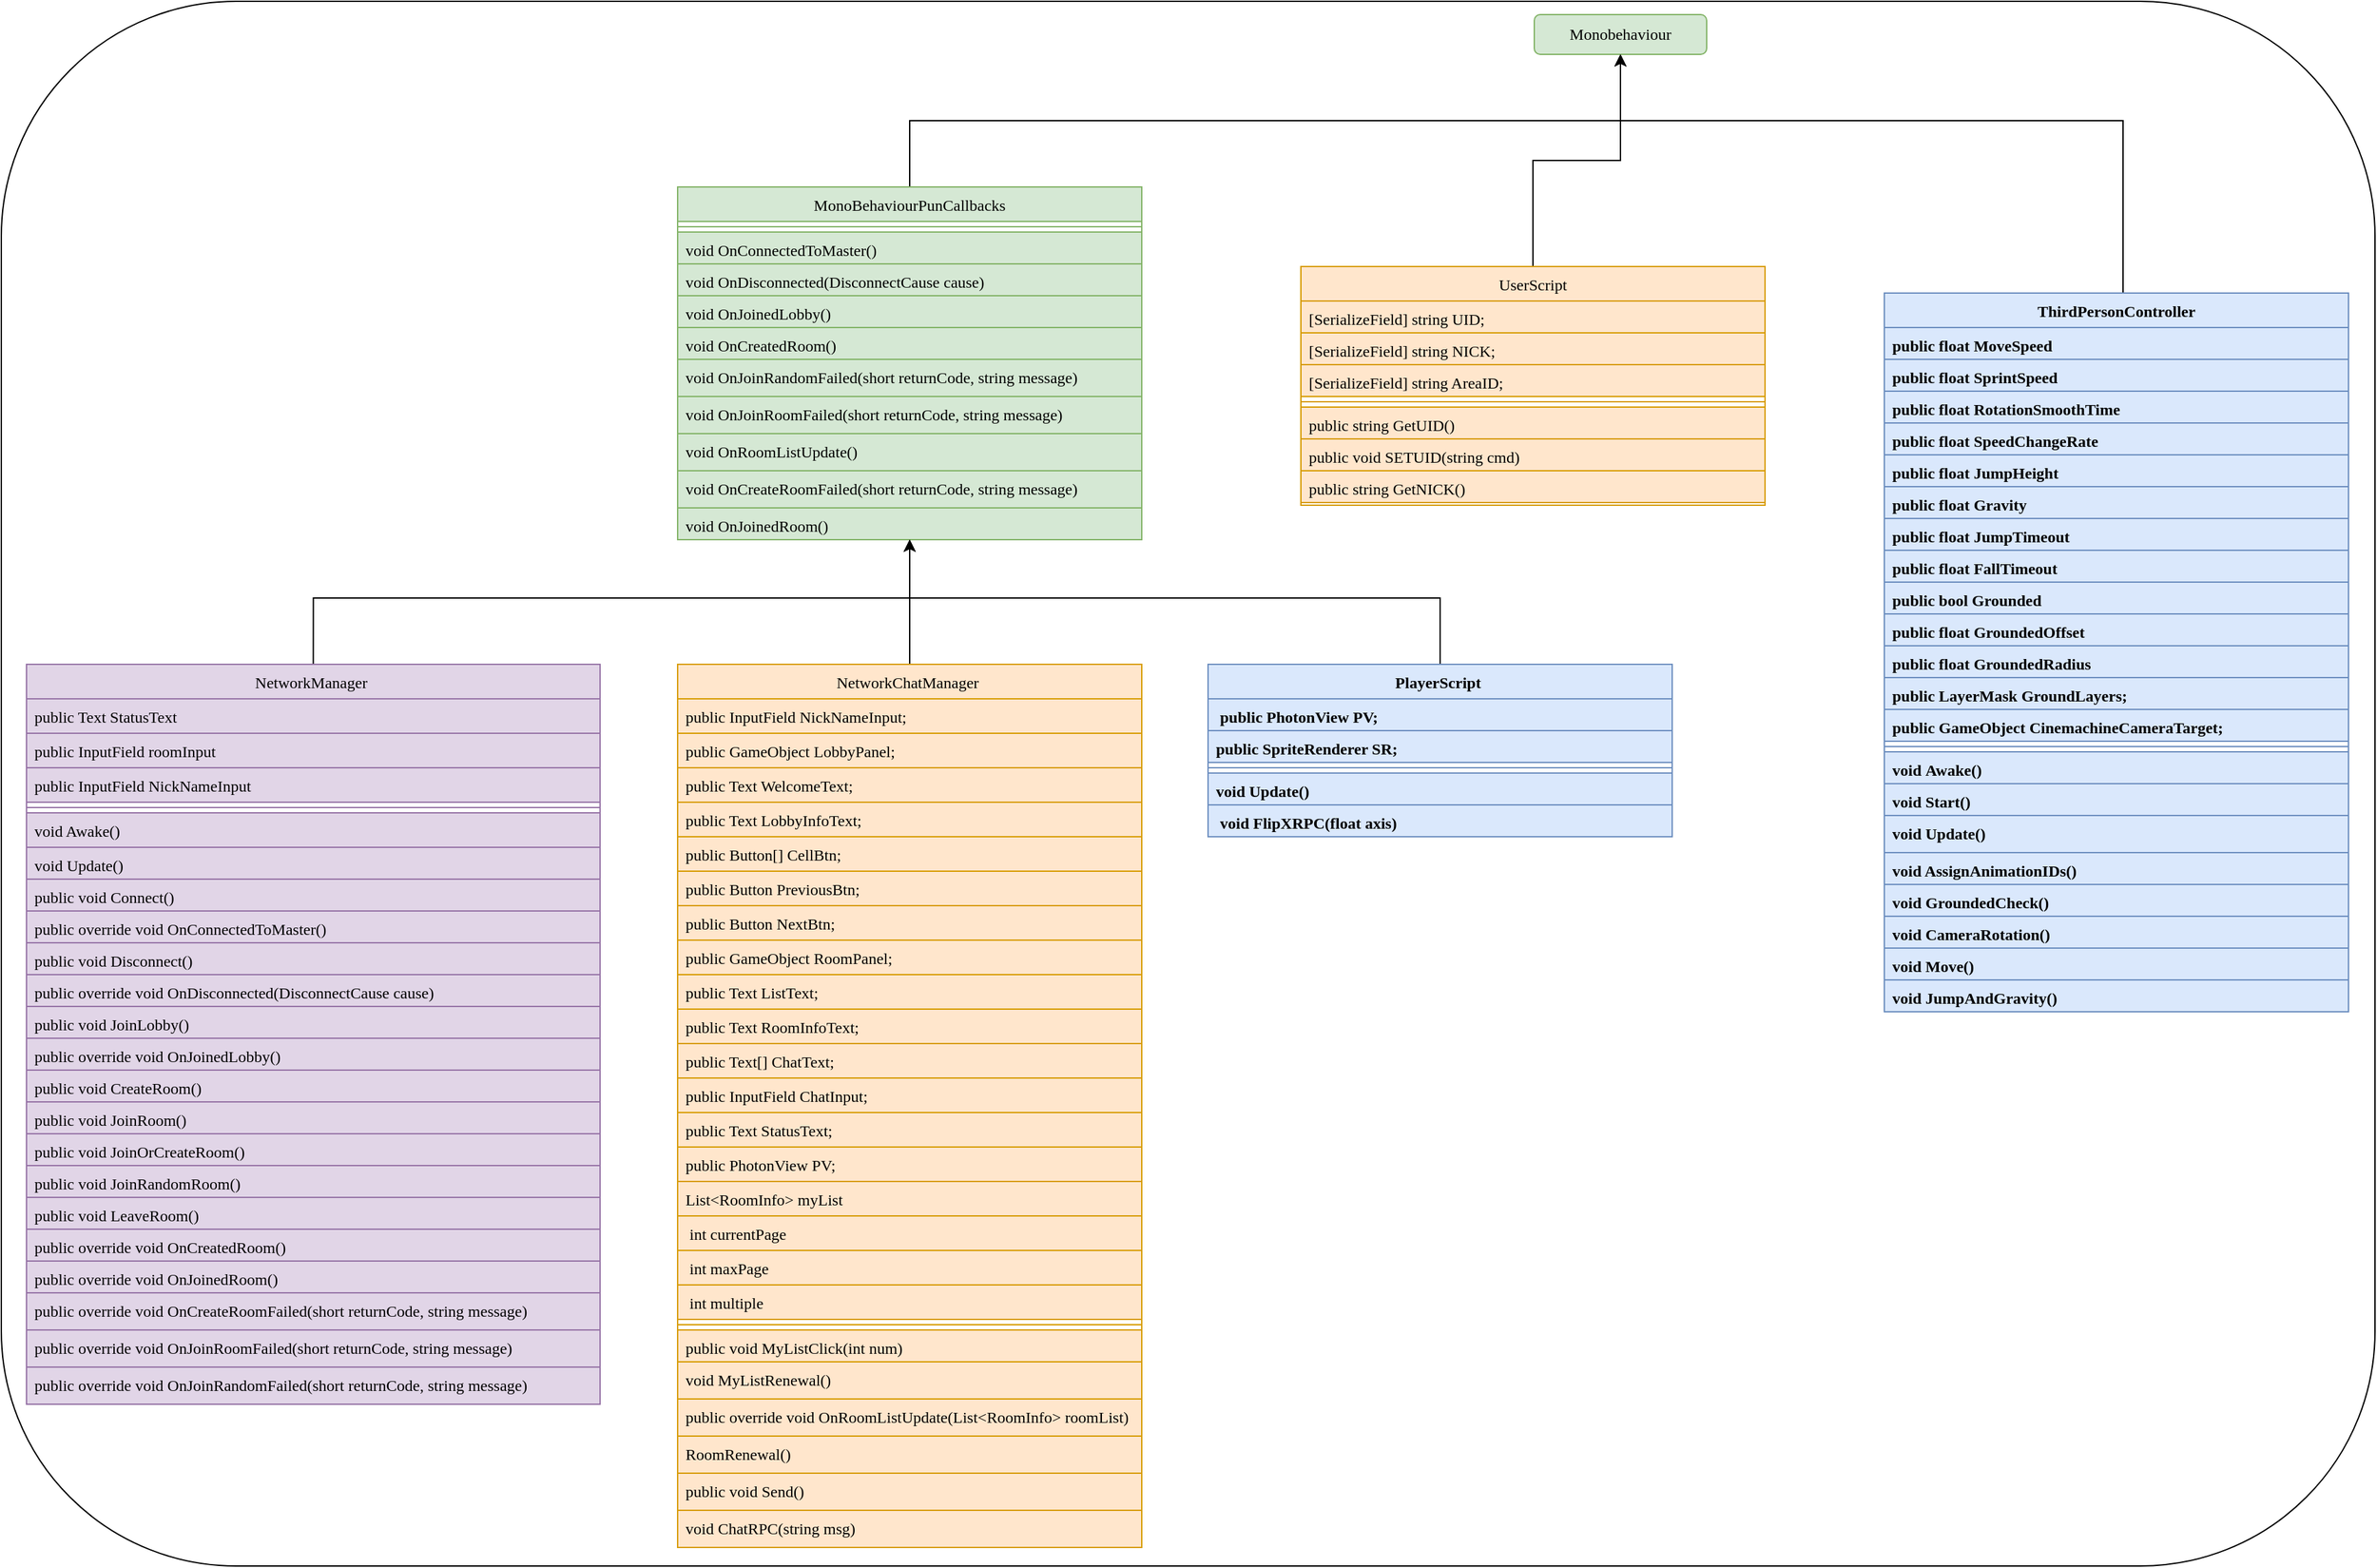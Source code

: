 <mxfile version="17.4.0" type="device"><diagram id="C5RBs43oDa-KdzZeNtuy" name="Page-1"><mxGraphModel dx="2374" dy="2352" grid="1" gridSize="10" guides="1" tooltips="1" connect="1" arrows="1" fold="1" page="1" pageScale="1" pageWidth="827" pageHeight="1169" math="0" shadow="0"><root><mxCell id="WIyWlLk6GJQsqaUBKTNV-0"/><mxCell id="WIyWlLk6GJQsqaUBKTNV-1" parent="WIyWlLk6GJQsqaUBKTNV-0"/><mxCell id="qPVy3XxqjGNQm_ohajS7-3" value="" style="rounded=1;whiteSpace=wrap;html=1;" vertex="1" parent="WIyWlLk6GJQsqaUBKTNV-1"><mxGeometry x="20" y="-90" width="1790" height="1180" as="geometry"/></mxCell><mxCell id="qPVy3XxqjGNQm_ohajS7-0" style="edgeStyle=orthogonalEdgeStyle;rounded=0;orthogonalLoop=1;jettySize=auto;html=1;exitX=0.5;exitY=0;exitDx=0;exitDy=0;entryX=0.5;entryY=1;entryDx=0;entryDy=0;" edge="1" parent="WIyWlLk6GJQsqaUBKTNV-1" source="zkfFHV4jXpPFQw0GAbJ--13" target="Mqewn5kipQ3xcC0oWdRV-38"><mxGeometry relative="1" as="geometry"/></mxCell><mxCell id="zkfFHV4jXpPFQw0GAbJ--13" value="MonoBehaviourPunCallbacks" style="swimlane;fontStyle=0;align=center;verticalAlign=top;childLayout=stackLayout;horizontal=1;startSize=26;horizontalStack=0;resizeParent=1;resizeLast=0;collapsible=1;marginBottom=0;rounded=0;shadow=0;strokeWidth=1;fontFamily=Jua;fontSource=https%3A%2F%2Ffonts.googleapis.com%2Fcss%3Ffamily%3DJua;fillColor=#d5e8d4;strokeColor=#82b366;" parent="WIyWlLk6GJQsqaUBKTNV-1" vertex="1"><mxGeometry x="530" y="50" width="350" height="266" as="geometry"><mxRectangle x="340" y="380" width="170" height="26" as="alternateBounds"/></mxGeometry></mxCell><mxCell id="zkfFHV4jXpPFQw0GAbJ--15" value="" style="line;html=1;strokeWidth=1;align=left;verticalAlign=middle;spacingTop=-1;spacingLeft=3;spacingRight=3;rotatable=0;labelPosition=right;points=[];portConstraint=eastwest;fontFamily=Jua;fontSource=https%3A%2F%2Ffonts.googleapis.com%2Fcss%3Ffamily%3DJua;fillColor=#d5e8d4;strokeColor=#82b366;" parent="zkfFHV4jXpPFQw0GAbJ--13" vertex="1"><mxGeometry y="26" width="350" height="8" as="geometry"/></mxCell><mxCell id="Mqewn5kipQ3xcC0oWdRV-13" value="void OnConnectedToMaster()" style="text;align=left;verticalAlign=top;spacingLeft=4;spacingRight=4;overflow=hidden;rotatable=0;points=[[0,0.5],[1,0.5]];portConstraint=eastwest;fontFamily=Jua;fontSource=https%3A%2F%2Ffonts.googleapis.com%2Fcss%3Ffamily%3DJua;fillColor=#d5e8d4;strokeColor=#82b366;" parent="zkfFHV4jXpPFQw0GAbJ--13" vertex="1"><mxGeometry y="34" width="350" height="24" as="geometry"/></mxCell><mxCell id="Mqewn5kipQ3xcC0oWdRV-15" value="void OnDisconnected(DisconnectCause cause)&#10;" style="text;align=left;verticalAlign=top;spacingLeft=4;spacingRight=4;overflow=hidden;rotatable=0;points=[[0,0.5],[1,0.5]];portConstraint=eastwest;fontFamily=Jua;fontSource=https%3A%2F%2Ffonts.googleapis.com%2Fcss%3Ffamily%3DJua;fillColor=#d5e8d4;strokeColor=#82b366;" parent="zkfFHV4jXpPFQw0GAbJ--13" vertex="1"><mxGeometry y="58" width="350" height="24" as="geometry"/></mxCell><mxCell id="Mqewn5kipQ3xcC0oWdRV-30" value="void OnJoinedLobby() " style="text;align=left;verticalAlign=top;spacingLeft=4;spacingRight=4;overflow=hidden;rotatable=0;points=[[0,0.5],[1,0.5]];portConstraint=eastwest;fontFamily=Jua;fontSource=https%3A%2F%2Ffonts.googleapis.com%2Fcss%3Ffamily%3DJua;fillColor=#d5e8d4;strokeColor=#82b366;" parent="zkfFHV4jXpPFQw0GAbJ--13" vertex="1"><mxGeometry y="82" width="350" height="24" as="geometry"/></mxCell><mxCell id="Mqewn5kipQ3xcC0oWdRV-33" value="void OnCreatedRoom()" style="text;align=left;verticalAlign=top;spacingLeft=4;spacingRight=4;overflow=hidden;rotatable=0;points=[[0,0.5],[1,0.5]];portConstraint=eastwest;fontFamily=Jua;fontSource=https%3A%2F%2Ffonts.googleapis.com%2Fcss%3Ffamily%3DJua;fillColor=#d5e8d4;strokeColor=#82b366;" parent="zkfFHV4jXpPFQw0GAbJ--13" vertex="1"><mxGeometry y="106" width="350" height="24" as="geometry"/></mxCell><mxCell id="Mqewn5kipQ3xcC0oWdRV-37" value="void OnJoinRandomFailed(short returnCode, string message)" style="text;align=left;verticalAlign=top;spacingLeft=4;spacingRight=4;overflow=hidden;rotatable=0;points=[[0,0.5],[1,0.5]];portConstraint=eastwest;fontFamily=Jua;fontSource=https%3A%2F%2Ffonts.googleapis.com%2Fcss%3Ffamily%3DJua;fillColor=#d5e8d4;strokeColor=#82b366;" parent="zkfFHV4jXpPFQw0GAbJ--13" vertex="1"><mxGeometry y="130" width="350" height="28" as="geometry"/></mxCell><mxCell id="Mqewn5kipQ3xcC0oWdRV-36" value="void OnJoinRoomFailed(short returnCode, string message)" style="text;align=left;verticalAlign=top;spacingLeft=4;spacingRight=4;overflow=hidden;rotatable=0;points=[[0,0.5],[1,0.5]];portConstraint=eastwest;fontFamily=Jua;fontSource=https%3A%2F%2Ffonts.googleapis.com%2Fcss%3Ffamily%3DJua;fillColor=#d5e8d4;strokeColor=#82b366;" parent="zkfFHV4jXpPFQw0GAbJ--13" vertex="1"><mxGeometry y="158" width="350" height="28" as="geometry"/></mxCell><mxCell id="1AGx0SfE0cchmJ44cb0Z-66" value="void OnRoomListUpdate()" style="text;align=left;verticalAlign=top;spacingLeft=4;spacingRight=4;overflow=hidden;rotatable=0;points=[[0,0.5],[1,0.5]];portConstraint=eastwest;fontFamily=Jua;fontSource=https%3A%2F%2Ffonts.googleapis.com%2Fcss%3Ffamily%3DJua;fillColor=#d5e8d4;strokeColor=#82b366;" parent="zkfFHV4jXpPFQw0GAbJ--13" vertex="1"><mxGeometry y="186" width="350" height="28" as="geometry"/></mxCell><mxCell id="Mqewn5kipQ3xcC0oWdRV-35" value="void OnCreateRoomFailed(short returnCode, string message)" style="text;align=left;verticalAlign=top;spacingLeft=4;spacingRight=4;overflow=hidden;rotatable=0;points=[[0,0.5],[1,0.5]];portConstraint=eastwest;fontFamily=Jua;fontSource=https%3A%2F%2Ffonts.googleapis.com%2Fcss%3Ffamily%3DJua;fillColor=#d5e8d4;strokeColor=#82b366;" parent="zkfFHV4jXpPFQw0GAbJ--13" vertex="1"><mxGeometry y="214" width="350" height="28" as="geometry"/></mxCell><mxCell id="Mqewn5kipQ3xcC0oWdRV-34" value="void OnJoinedRoom() " style="text;align=left;verticalAlign=top;spacingLeft=4;spacingRight=4;overflow=hidden;rotatable=0;points=[[0,0.5],[1,0.5]];portConstraint=eastwest;fontFamily=Jua;fontSource=https%3A%2F%2Ffonts.googleapis.com%2Fcss%3Ffamily%3DJua;fillColor=#d5e8d4;strokeColor=#82b366;" parent="zkfFHV4jXpPFQw0GAbJ--13" vertex="1"><mxGeometry y="242" width="350" height="24" as="geometry"/></mxCell><mxCell id="Mqewn5kipQ3xcC0oWdRV-14" style="edgeStyle=orthogonalEdgeStyle;rounded=0;orthogonalLoop=1;jettySize=auto;html=1;exitX=0.5;exitY=0;exitDx=0;exitDy=0;entryX=0.5;entryY=1;entryDx=0;entryDy=0;fontFamily=Jua;fontSource=https%3A%2F%2Ffonts.googleapis.com%2Fcss%3Ffamily%3DJua;" parent="WIyWlLk6GJQsqaUBKTNV-1" source="Mqewn5kipQ3xcC0oWdRV-0" target="zkfFHV4jXpPFQw0GAbJ--13" edge="1"><mxGeometry relative="1" as="geometry"><Array as="points"><mxPoint x="255" y="360"/><mxPoint x="705" y="360"/></Array></mxGeometry></mxCell><mxCell id="Mqewn5kipQ3xcC0oWdRV-0" value="NetworkManager " style="swimlane;fontStyle=0;align=center;verticalAlign=top;childLayout=stackLayout;horizontal=1;startSize=26;horizontalStack=0;resizeParent=1;resizeLast=0;collapsible=1;marginBottom=0;rounded=0;shadow=0;strokeWidth=1;fontFamily=Jua;fontSource=https%3A%2F%2Ffonts.googleapis.com%2Fcss%3Ffamily%3DJua;fillColor=#e1d5e7;strokeColor=#9673a6;" parent="WIyWlLk6GJQsqaUBKTNV-1" vertex="1"><mxGeometry x="39" y="410" width="432.5" height="558" as="geometry"><mxRectangle x="550" y="140" width="160" height="26" as="alternateBounds"/></mxGeometry></mxCell><mxCell id="Mqewn5kipQ3xcC0oWdRV-3" value="public Text StatusText" style="text;align=left;verticalAlign=top;spacingLeft=4;spacingRight=4;overflow=hidden;rotatable=0;points=[[0,0.5],[1,0.5]];portConstraint=eastwest;fontFamily=Jua;fontSource=https%3A%2F%2Ffonts.googleapis.com%2Fcss%3Ffamily%3DJua;fillColor=#e1d5e7;strokeColor=#9673a6;" parent="Mqewn5kipQ3xcC0oWdRV-0" vertex="1"><mxGeometry y="26" width="432.5" height="26" as="geometry"/></mxCell><mxCell id="Mqewn5kipQ3xcC0oWdRV-4" value="public InputField roomInput" style="text;align=left;verticalAlign=top;spacingLeft=4;spacingRight=4;overflow=hidden;rotatable=0;points=[[0,0.5],[1,0.5]];portConstraint=eastwest;fontFamily=Jua;fontSource=https%3A%2F%2Ffonts.googleapis.com%2Fcss%3Ffamily%3DJua;fillColor=#e1d5e7;strokeColor=#9673a6;" parent="Mqewn5kipQ3xcC0oWdRV-0" vertex="1"><mxGeometry y="52" width="432.5" height="26" as="geometry"/></mxCell><mxCell id="Mqewn5kipQ3xcC0oWdRV-5" value="public InputField NickNameInput" style="text;align=left;verticalAlign=top;spacingLeft=4;spacingRight=4;overflow=hidden;rotatable=0;points=[[0,0.5],[1,0.5]];portConstraint=eastwest;fontFamily=Jua;fontSource=https%3A%2F%2Ffonts.googleapis.com%2Fcss%3Ffamily%3DJua;fillColor=#e1d5e7;strokeColor=#9673a6;" parent="Mqewn5kipQ3xcC0oWdRV-0" vertex="1"><mxGeometry y="78" width="432.5" height="26" as="geometry"/></mxCell><mxCell id="Mqewn5kipQ3xcC0oWdRV-6" value="" style="line;html=1;strokeWidth=1;align=left;verticalAlign=middle;spacingTop=-1;spacingLeft=3;spacingRight=3;rotatable=0;labelPosition=right;points=[];portConstraint=eastwest;fontFamily=Jua;fontSource=https%3A%2F%2Ffonts.googleapis.com%2Fcss%3Ffamily%3DJua;fillColor=#e1d5e7;strokeColor=#9673a6;" parent="Mqewn5kipQ3xcC0oWdRV-0" vertex="1"><mxGeometry y="104" width="432.5" height="8" as="geometry"/></mxCell><mxCell id="Mqewn5kipQ3xcC0oWdRV-7" value="void Awake() " style="text;align=left;verticalAlign=top;spacingLeft=4;spacingRight=4;overflow=hidden;rotatable=0;points=[[0,0.5],[1,0.5]];portConstraint=eastwest;fontFamily=Jua;fontSource=https%3A%2F%2Ffonts.googleapis.com%2Fcss%3Ffamily%3DJua;fillColor=#e1d5e7;strokeColor=#9673a6;" parent="Mqewn5kipQ3xcC0oWdRV-0" vertex="1"><mxGeometry y="112" width="432.5" height="26" as="geometry"/></mxCell><mxCell id="Mqewn5kipQ3xcC0oWdRV-8" value="void Update()" style="text;align=left;verticalAlign=top;spacingLeft=4;spacingRight=4;overflow=hidden;rotatable=0;points=[[0,0.5],[1,0.5]];portConstraint=eastwest;fontFamily=Jua;fontSource=https%3A%2F%2Ffonts.googleapis.com%2Fcss%3Ffamily%3DJua;fillColor=#e1d5e7;strokeColor=#9673a6;" parent="Mqewn5kipQ3xcC0oWdRV-0" vertex="1"><mxGeometry y="138" width="432.5" height="24" as="geometry"/></mxCell><mxCell id="Mqewn5kipQ3xcC0oWdRV-9" value="public void Connect()" style="text;align=left;verticalAlign=top;spacingLeft=4;spacingRight=4;overflow=hidden;rotatable=0;points=[[0,0.5],[1,0.5]];portConstraint=eastwest;fontFamily=Jua;fontSource=https%3A%2F%2Ffonts.googleapis.com%2Fcss%3Ffamily%3DJua;fillColor=#e1d5e7;strokeColor=#9673a6;" parent="Mqewn5kipQ3xcC0oWdRV-0" vertex="1"><mxGeometry y="162" width="432.5" height="24" as="geometry"/></mxCell><mxCell id="Mqewn5kipQ3xcC0oWdRV-12" value="public override void OnConnectedToMaster()" style="text;align=left;verticalAlign=top;spacingLeft=4;spacingRight=4;overflow=hidden;rotatable=0;points=[[0,0.5],[1,0.5]];portConstraint=eastwest;fontFamily=Jua;fontSource=https%3A%2F%2Ffonts.googleapis.com%2Fcss%3Ffamily%3DJua;fillColor=#e1d5e7;strokeColor=#9673a6;" parent="Mqewn5kipQ3xcC0oWdRV-0" vertex="1"><mxGeometry y="186" width="432.5" height="24" as="geometry"/></mxCell><mxCell id="Mqewn5kipQ3xcC0oWdRV-11" value="public void Disconnect() " style="text;align=left;verticalAlign=top;spacingLeft=4;spacingRight=4;overflow=hidden;rotatable=0;points=[[0,0.5],[1,0.5]];portConstraint=eastwest;fontFamily=Jua;fontSource=https%3A%2F%2Ffonts.googleapis.com%2Fcss%3Ffamily%3DJua;fillColor=#e1d5e7;strokeColor=#9673a6;" parent="Mqewn5kipQ3xcC0oWdRV-0" vertex="1"><mxGeometry y="210" width="432.5" height="24" as="geometry"/></mxCell><mxCell id="Mqewn5kipQ3xcC0oWdRV-10" value="public override void OnDisconnected(DisconnectCause cause)" style="text;align=left;verticalAlign=top;spacingLeft=4;spacingRight=4;overflow=hidden;rotatable=0;points=[[0,0.5],[1,0.5]];portConstraint=eastwest;fontFamily=Jua;fontSource=https%3A%2F%2Ffonts.googleapis.com%2Fcss%3Ffamily%3DJua;fillColor=#e1d5e7;strokeColor=#9673a6;" parent="Mqewn5kipQ3xcC0oWdRV-0" vertex="1"><mxGeometry y="234" width="432.5" height="24" as="geometry"/></mxCell><mxCell id="Mqewn5kipQ3xcC0oWdRV-16" value="public void JoinLobby()" style="text;align=left;verticalAlign=top;spacingLeft=4;spacingRight=4;overflow=hidden;rotatable=0;points=[[0,0.5],[1,0.5]];portConstraint=eastwest;fontFamily=Jua;fontSource=https%3A%2F%2Ffonts.googleapis.com%2Fcss%3Ffamily%3DJua;fillColor=#e1d5e7;strokeColor=#9673a6;" parent="Mqewn5kipQ3xcC0oWdRV-0" vertex="1"><mxGeometry y="258" width="432.5" height="24" as="geometry"/></mxCell><mxCell id="Mqewn5kipQ3xcC0oWdRV-18" value="public override void OnJoinedLobby() " style="text;align=left;verticalAlign=top;spacingLeft=4;spacingRight=4;overflow=hidden;rotatable=0;points=[[0,0.5],[1,0.5]];portConstraint=eastwest;fontFamily=Jua;fontSource=https%3A%2F%2Ffonts.googleapis.com%2Fcss%3Ffamily%3DJua;fillColor=#e1d5e7;strokeColor=#9673a6;" parent="Mqewn5kipQ3xcC0oWdRV-0" vertex="1"><mxGeometry y="282" width="432.5" height="24" as="geometry"/></mxCell><mxCell id="Mqewn5kipQ3xcC0oWdRV-20" value="public void CreateRoom()" style="text;align=left;verticalAlign=top;spacingLeft=4;spacingRight=4;overflow=hidden;rotatable=0;points=[[0,0.5],[1,0.5]];portConstraint=eastwest;fontFamily=Jua;fontSource=https%3A%2F%2Ffonts.googleapis.com%2Fcss%3Ffamily%3DJua;fillColor=#e1d5e7;strokeColor=#9673a6;" parent="Mqewn5kipQ3xcC0oWdRV-0" vertex="1"><mxGeometry y="306" width="432.5" height="24" as="geometry"/></mxCell><mxCell id="Mqewn5kipQ3xcC0oWdRV-21" value="public void JoinRoom()" style="text;align=left;verticalAlign=top;spacingLeft=4;spacingRight=4;overflow=hidden;rotatable=0;points=[[0,0.5],[1,0.5]];portConstraint=eastwest;fontFamily=Jua;fontSource=https%3A%2F%2Ffonts.googleapis.com%2Fcss%3Ffamily%3DJua;fillColor=#e1d5e7;strokeColor=#9673a6;" parent="Mqewn5kipQ3xcC0oWdRV-0" vertex="1"><mxGeometry y="330" width="432.5" height="24" as="geometry"/></mxCell><mxCell id="Mqewn5kipQ3xcC0oWdRV-19" value="public void JoinOrCreateRoom()" style="text;align=left;verticalAlign=top;spacingLeft=4;spacingRight=4;overflow=hidden;rotatable=0;points=[[0,0.5],[1,0.5]];portConstraint=eastwest;fontFamily=Jua;fontSource=https%3A%2F%2Ffonts.googleapis.com%2Fcss%3Ffamily%3DJua;fillColor=#e1d5e7;strokeColor=#9673a6;" parent="Mqewn5kipQ3xcC0oWdRV-0" vertex="1"><mxGeometry y="354" width="432.5" height="24" as="geometry"/></mxCell><mxCell id="Mqewn5kipQ3xcC0oWdRV-22" value="public void JoinRandomRoom()" style="text;align=left;verticalAlign=top;spacingLeft=4;spacingRight=4;overflow=hidden;rotatable=0;points=[[0,0.5],[1,0.5]];portConstraint=eastwest;fontFamily=Jua;fontSource=https%3A%2F%2Ffonts.googleapis.com%2Fcss%3Ffamily%3DJua;fillColor=#e1d5e7;strokeColor=#9673a6;" parent="Mqewn5kipQ3xcC0oWdRV-0" vertex="1"><mxGeometry y="378" width="432.5" height="24" as="geometry"/></mxCell><mxCell id="Mqewn5kipQ3xcC0oWdRV-23" value="public void LeaveRoom()" style="text;align=left;verticalAlign=top;spacingLeft=4;spacingRight=4;overflow=hidden;rotatable=0;points=[[0,0.5],[1,0.5]];portConstraint=eastwest;fontFamily=Jua;fontSource=https%3A%2F%2Ffonts.googleapis.com%2Fcss%3Ffamily%3DJua;fillColor=#e1d5e7;strokeColor=#9673a6;" parent="Mqewn5kipQ3xcC0oWdRV-0" vertex="1"><mxGeometry y="402" width="432.5" height="24" as="geometry"/></mxCell><mxCell id="Mqewn5kipQ3xcC0oWdRV-24" value="public override void OnCreatedRoom()" style="text;align=left;verticalAlign=top;spacingLeft=4;spacingRight=4;overflow=hidden;rotatable=0;points=[[0,0.5],[1,0.5]];portConstraint=eastwest;fontFamily=Jua;fontSource=https%3A%2F%2Ffonts.googleapis.com%2Fcss%3Ffamily%3DJua;fillColor=#e1d5e7;strokeColor=#9673a6;" parent="Mqewn5kipQ3xcC0oWdRV-0" vertex="1"><mxGeometry y="426" width="432.5" height="24" as="geometry"/></mxCell><mxCell id="Mqewn5kipQ3xcC0oWdRV-25" value="public override void OnJoinedRoom() " style="text;align=left;verticalAlign=top;spacingLeft=4;spacingRight=4;overflow=hidden;rotatable=0;points=[[0,0.5],[1,0.5]];portConstraint=eastwest;fontFamily=Jua;fontSource=https%3A%2F%2Ffonts.googleapis.com%2Fcss%3Ffamily%3DJua;fillColor=#e1d5e7;strokeColor=#9673a6;" parent="Mqewn5kipQ3xcC0oWdRV-0" vertex="1"><mxGeometry y="450" width="432.5" height="24" as="geometry"/></mxCell><mxCell id="Mqewn5kipQ3xcC0oWdRV-26" value="public override void OnCreateRoomFailed(short returnCode, string message)" style="text;align=left;verticalAlign=top;spacingLeft=4;spacingRight=4;overflow=hidden;rotatable=0;points=[[0,0.5],[1,0.5]];portConstraint=eastwest;fontFamily=Jua;fontSource=https%3A%2F%2Ffonts.googleapis.com%2Fcss%3Ffamily%3DJua;fillColor=#e1d5e7;strokeColor=#9673a6;" parent="Mqewn5kipQ3xcC0oWdRV-0" vertex="1"><mxGeometry y="474" width="432.5" height="28" as="geometry"/></mxCell><mxCell id="Mqewn5kipQ3xcC0oWdRV-27" value="public override void OnJoinRoomFailed(short returnCode, string message)" style="text;align=left;verticalAlign=top;spacingLeft=4;spacingRight=4;overflow=hidden;rotatable=0;points=[[0,0.5],[1,0.5]];portConstraint=eastwest;fontFamily=Jua;fontSource=https%3A%2F%2Ffonts.googleapis.com%2Fcss%3Ffamily%3DJua;fillColor=#e1d5e7;strokeColor=#9673a6;" parent="Mqewn5kipQ3xcC0oWdRV-0" vertex="1"><mxGeometry y="502" width="432.5" height="28" as="geometry"/></mxCell><mxCell id="Mqewn5kipQ3xcC0oWdRV-17" value="public override void OnJoinRandomFailed(short returnCode, string message)" style="text;align=left;verticalAlign=top;spacingLeft=4;spacingRight=4;overflow=hidden;rotatable=0;points=[[0,0.5],[1,0.5]];portConstraint=eastwest;fontFamily=Jua;fontSource=https%3A%2F%2Ffonts.googleapis.com%2Fcss%3Ffamily%3DJua;fillColor=#e1d5e7;strokeColor=#9673a6;" parent="Mqewn5kipQ3xcC0oWdRV-0" vertex="1"><mxGeometry y="530" width="432.5" height="28" as="geometry"/></mxCell><mxCell id="Mqewn5kipQ3xcC0oWdRV-38" value="Monobehaviour" style="rounded=1;whiteSpace=wrap;html=1;fontFamily=Jua;fontSource=https%3A%2F%2Ffonts.googleapis.com%2Fcss%3Ffamily%3DJua;fillColor=#d5e8d4;strokeColor=#82b366;" parent="WIyWlLk6GJQsqaUBKTNV-1" vertex="1"><mxGeometry x="1176" y="-80" width="130" height="30" as="geometry"/></mxCell><mxCell id="qPVy3XxqjGNQm_ohajS7-1" style="edgeStyle=orthogonalEdgeStyle;rounded=0;orthogonalLoop=1;jettySize=auto;html=1;exitX=0.5;exitY=0;exitDx=0;exitDy=0;entryX=0.5;entryY=1;entryDx=0;entryDy=0;" edge="1" parent="WIyWlLk6GJQsqaUBKTNV-1" source="Mqewn5kipQ3xcC0oWdRV-53" target="Mqewn5kipQ3xcC0oWdRV-38"><mxGeometry relative="1" as="geometry"/></mxCell><mxCell id="Mqewn5kipQ3xcC0oWdRV-53" value="UserScript" style="swimlane;fontStyle=0;align=center;verticalAlign=top;childLayout=stackLayout;horizontal=1;startSize=26;horizontalStack=0;resizeParent=1;resizeLast=0;collapsible=1;marginBottom=0;rounded=0;shadow=0;strokeWidth=1;fontFamily=Jua;fontSource=https%3A%2F%2Ffonts.googleapis.com%2Fcss%3Ffamily%3DJua;fillColor=#ffe6cc;strokeColor=#d79b00;" parent="WIyWlLk6GJQsqaUBKTNV-1" vertex="1"><mxGeometry x="1000" y="110" width="350" height="180" as="geometry"><mxRectangle x="340" y="380" width="170" height="26" as="alternateBounds"/></mxGeometry></mxCell><mxCell id="Mqewn5kipQ3xcC0oWdRV-54" value="[SerializeField] string UID;" style="text;align=left;verticalAlign=top;spacingLeft=4;spacingRight=4;overflow=hidden;rotatable=0;points=[[0,0.5],[1,0.5]];portConstraint=eastwest;fontFamily=Jua;fontSource=https%3A%2F%2Ffonts.googleapis.com%2Fcss%3Ffamily%3DJua;fillColor=#ffe6cc;strokeColor=#d79b00;" parent="Mqewn5kipQ3xcC0oWdRV-53" vertex="1"><mxGeometry y="26" width="350" height="24" as="geometry"/></mxCell><mxCell id="Mqewn5kipQ3xcC0oWdRV-59" value="    [SerializeField] string NICK;" style="text;align=left;verticalAlign=top;spacingLeft=4;spacingRight=4;overflow=hidden;rotatable=0;points=[[0,0.5],[1,0.5]];portConstraint=eastwest;fontFamily=Jua;fontSource=https%3A%2F%2Ffonts.googleapis.com%2Fcss%3Ffamily%3DJua;fillColor=#ffe6cc;strokeColor=#d79b00;" parent="Mqewn5kipQ3xcC0oWdRV-53" vertex="1"><mxGeometry y="50" width="350" height="24" as="geometry"/></mxCell><mxCell id="Mqewn5kipQ3xcC0oWdRV-55" value="    [SerializeField] string AreaID;" style="text;align=left;verticalAlign=top;spacingLeft=4;spacingRight=4;overflow=hidden;rotatable=0;points=[[0,0.5],[1,0.5]];portConstraint=eastwest;fontFamily=Jua;fontSource=https%3A%2F%2Ffonts.googleapis.com%2Fcss%3Ffamily%3DJua;fillColor=#ffe6cc;strokeColor=#d79b00;" parent="Mqewn5kipQ3xcC0oWdRV-53" vertex="1"><mxGeometry y="74" width="350" height="24" as="geometry"/></mxCell><mxCell id="Mqewn5kipQ3xcC0oWdRV-56" value="" style="line;html=1;strokeWidth=1;align=left;verticalAlign=middle;spacingTop=-1;spacingLeft=3;spacingRight=3;rotatable=0;labelPosition=right;points=[];portConstraint=eastwest;fontFamily=Jua;fontSource=https%3A%2F%2Ffonts.googleapis.com%2Fcss%3Ffamily%3DJua;fillColor=#ffe6cc;strokeColor=#d79b00;" parent="Mqewn5kipQ3xcC0oWdRV-53" vertex="1"><mxGeometry y="98" width="350" height="8" as="geometry"/></mxCell><mxCell id="Mqewn5kipQ3xcC0oWdRV-60" value=" public string GetUID()" style="text;align=left;verticalAlign=top;spacingLeft=4;spacingRight=4;overflow=hidden;rotatable=0;points=[[0,0.5],[1,0.5]];portConstraint=eastwest;fontFamily=Jua;fontSource=https%3A%2F%2Ffonts.googleapis.com%2Fcss%3Ffamily%3DJua;fillColor=#ffe6cc;strokeColor=#d79b00;" parent="Mqewn5kipQ3xcC0oWdRV-53" vertex="1"><mxGeometry y="106" width="350" height="24" as="geometry"/></mxCell><mxCell id="Mqewn5kipQ3xcC0oWdRV-62" value=" public void SETUID(string cmd)" style="text;align=left;verticalAlign=top;spacingLeft=4;spacingRight=4;overflow=hidden;rotatable=0;points=[[0,0.5],[1,0.5]];portConstraint=eastwest;fontFamily=Jua;fontSource=https%3A%2F%2Ffonts.googleapis.com%2Fcss%3Ffamily%3DJua;fillColor=#ffe6cc;strokeColor=#d79b00;" parent="Mqewn5kipQ3xcC0oWdRV-53" vertex="1"><mxGeometry y="130" width="350" height="24" as="geometry"/></mxCell><mxCell id="Mqewn5kipQ3xcC0oWdRV-61" value="public string GetNICK()" style="text;align=left;verticalAlign=top;spacingLeft=4;spacingRight=4;overflow=hidden;rotatable=0;points=[[0,0.5],[1,0.5]];portConstraint=eastwest;fontFamily=Jua;fontSource=https%3A%2F%2Ffonts.googleapis.com%2Fcss%3Ffamily%3DJua;fillColor=#ffe6cc;strokeColor=#d79b00;" parent="Mqewn5kipQ3xcC0oWdRV-53" vertex="1"><mxGeometry y="154" width="350" height="24" as="geometry"/></mxCell><mxCell id="1AGx0SfE0cchmJ44cb0Z-43" style="edgeStyle=orthogonalEdgeStyle;rounded=0;orthogonalLoop=1;jettySize=auto;html=1;entryX=0.5;entryY=1;entryDx=0;entryDy=0;" parent="WIyWlLk6GJQsqaUBKTNV-1" source="1AGx0SfE0cchmJ44cb0Z-20" target="zkfFHV4jXpPFQw0GAbJ--13" edge="1"><mxGeometry relative="1" as="geometry"/></mxCell><mxCell id="1AGx0SfE0cchmJ44cb0Z-20" value="NetworkChatManager " style="swimlane;fontStyle=0;align=center;verticalAlign=top;childLayout=stackLayout;horizontal=1;startSize=26;horizontalStack=0;resizeParent=1;resizeLast=0;collapsible=1;marginBottom=0;rounded=0;shadow=0;strokeWidth=1;fontFamily=Jua;fontSource=https%3A%2F%2Ffonts.googleapis.com%2Fcss%3Ffamily%3DJua;fillColor=#ffe6cc;strokeColor=#d79b00;" parent="WIyWlLk6GJQsqaUBKTNV-1" vertex="1"><mxGeometry x="530" y="410" width="350" height="666" as="geometry"><mxRectangle x="550" y="140" width="160" height="26" as="alternateBounds"/></mxGeometry></mxCell><mxCell id="1AGx0SfE0cchmJ44cb0Z-44" value="public InputField NickNameInput;" style="text;align=left;verticalAlign=top;spacingLeft=4;spacingRight=4;overflow=hidden;rotatable=0;points=[[0,0.5],[1,0.5]];portConstraint=eastwest;fontFamily=Jua;fontSource=https%3A%2F%2Ffonts.googleapis.com%2Fcss%3Ffamily%3DJua;fillColor=#ffe6cc;strokeColor=#d79b00;" parent="1AGx0SfE0cchmJ44cb0Z-20" vertex="1"><mxGeometry y="26" width="350" height="26" as="geometry"/></mxCell><mxCell id="1AGx0SfE0cchmJ44cb0Z-46" value="public GameObject LobbyPanel;" style="text;align=left;verticalAlign=top;spacingLeft=4;spacingRight=4;overflow=hidden;rotatable=0;points=[[0,0.5],[1,0.5]];portConstraint=eastwest;fontFamily=Jua;fontSource=https%3A%2F%2Ffonts.googleapis.com%2Fcss%3Ffamily%3DJua;fillColor=#ffe6cc;strokeColor=#d79b00;" parent="1AGx0SfE0cchmJ44cb0Z-20" vertex="1"><mxGeometry y="52" width="350" height="26" as="geometry"/></mxCell><mxCell id="1AGx0SfE0cchmJ44cb0Z-49" value="public Text WelcomeText;" style="text;align=left;verticalAlign=top;spacingLeft=4;spacingRight=4;overflow=hidden;rotatable=0;points=[[0,0.5],[1,0.5]];portConstraint=eastwest;fontFamily=Jua;fontSource=https%3A%2F%2Ffonts.googleapis.com%2Fcss%3Ffamily%3DJua;fillColor=#ffe6cc;strokeColor=#d79b00;" parent="1AGx0SfE0cchmJ44cb0Z-20" vertex="1"><mxGeometry y="78" width="350" height="26" as="geometry"/></mxCell><mxCell id="1AGx0SfE0cchmJ44cb0Z-50" value="public Text LobbyInfoText;" style="text;align=left;verticalAlign=top;spacingLeft=4;spacingRight=4;overflow=hidden;rotatable=0;points=[[0,0.5],[1,0.5]];portConstraint=eastwest;fontFamily=Jua;fontSource=https%3A%2F%2Ffonts.googleapis.com%2Fcss%3Ffamily%3DJua;fillColor=#ffe6cc;strokeColor=#d79b00;" parent="1AGx0SfE0cchmJ44cb0Z-20" vertex="1"><mxGeometry y="104" width="350" height="26" as="geometry"/></mxCell><mxCell id="1AGx0SfE0cchmJ44cb0Z-54" value="public Button[] CellBtn;" style="text;align=left;verticalAlign=top;spacingLeft=4;spacingRight=4;overflow=hidden;rotatable=0;points=[[0,0.5],[1,0.5]];portConstraint=eastwest;fontFamily=Jua;fontSource=https%3A%2F%2Ffonts.googleapis.com%2Fcss%3Ffamily%3DJua;fillColor=#ffe6cc;strokeColor=#d79b00;" parent="1AGx0SfE0cchmJ44cb0Z-20" vertex="1"><mxGeometry y="130" width="350" height="26" as="geometry"/></mxCell><mxCell id="1AGx0SfE0cchmJ44cb0Z-48" value="public Button PreviousBtn;" style="text;align=left;verticalAlign=top;spacingLeft=4;spacingRight=4;overflow=hidden;rotatable=0;points=[[0,0.5],[1,0.5]];portConstraint=eastwest;fontFamily=Jua;fontSource=https%3A%2F%2Ffonts.googleapis.com%2Fcss%3Ffamily%3DJua;fillColor=#ffe6cc;strokeColor=#d79b00;" parent="1AGx0SfE0cchmJ44cb0Z-20" vertex="1"><mxGeometry y="156" width="350" height="26" as="geometry"/></mxCell><mxCell id="1AGx0SfE0cchmJ44cb0Z-52" value="public Button NextBtn;" style="text;align=left;verticalAlign=top;spacingLeft=4;spacingRight=4;overflow=hidden;rotatable=0;points=[[0,0.5],[1,0.5]];portConstraint=eastwest;fontFamily=Jua;fontSource=https%3A%2F%2Ffonts.googleapis.com%2Fcss%3Ffamily%3DJua;fillColor=#ffe6cc;strokeColor=#d79b00;" parent="1AGx0SfE0cchmJ44cb0Z-20" vertex="1"><mxGeometry y="182" width="350" height="26" as="geometry"/></mxCell><mxCell id="1AGx0SfE0cchmJ44cb0Z-53" value="public GameObject RoomPanel;" style="text;align=left;verticalAlign=top;spacingLeft=4;spacingRight=4;overflow=hidden;rotatable=0;points=[[0,0.5],[1,0.5]];portConstraint=eastwest;fontFamily=Jua;fontSource=https%3A%2F%2Ffonts.googleapis.com%2Fcss%3Ffamily%3DJua;fillColor=#ffe6cc;strokeColor=#d79b00;" parent="1AGx0SfE0cchmJ44cb0Z-20" vertex="1"><mxGeometry y="208" width="350" height="26" as="geometry"/></mxCell><mxCell id="1AGx0SfE0cchmJ44cb0Z-51" value="public Text ListText;" style="text;align=left;verticalAlign=top;spacingLeft=4;spacingRight=4;overflow=hidden;rotatable=0;points=[[0,0.5],[1,0.5]];portConstraint=eastwest;fontFamily=Jua;fontSource=https%3A%2F%2Ffonts.googleapis.com%2Fcss%3Ffamily%3DJua;fillColor=#ffe6cc;strokeColor=#d79b00;" parent="1AGx0SfE0cchmJ44cb0Z-20" vertex="1"><mxGeometry y="234" width="350" height="26" as="geometry"/></mxCell><mxCell id="1AGx0SfE0cchmJ44cb0Z-47" value="public Text RoomInfoText;" style="text;align=left;verticalAlign=top;spacingLeft=4;spacingRight=4;overflow=hidden;rotatable=0;points=[[0,0.5],[1,0.5]];portConstraint=eastwest;fontFamily=Jua;fontSource=https%3A%2F%2Ffonts.googleapis.com%2Fcss%3Ffamily%3DJua;fillColor=#ffe6cc;strokeColor=#d79b00;" parent="1AGx0SfE0cchmJ44cb0Z-20" vertex="1"><mxGeometry y="260" width="350" height="26" as="geometry"/></mxCell><mxCell id="1AGx0SfE0cchmJ44cb0Z-45" value="public Text[] ChatText;" style="text;align=left;verticalAlign=top;spacingLeft=4;spacingRight=4;overflow=hidden;rotatable=0;points=[[0,0.5],[1,0.5]];portConstraint=eastwest;fontFamily=Jua;fontSource=https%3A%2F%2Ffonts.googleapis.com%2Fcss%3Ffamily%3DJua;fillColor=#ffe6cc;strokeColor=#d79b00;" parent="1AGx0SfE0cchmJ44cb0Z-20" vertex="1"><mxGeometry y="286" width="350" height="26" as="geometry"/></mxCell><mxCell id="1AGx0SfE0cchmJ44cb0Z-56" value="public InputField ChatInput;" style="text;align=left;verticalAlign=top;spacingLeft=4;spacingRight=4;overflow=hidden;rotatable=0;points=[[0,0.5],[1,0.5]];portConstraint=eastwest;fontFamily=Jua;fontSource=https%3A%2F%2Ffonts.googleapis.com%2Fcss%3Ffamily%3DJua;fillColor=#ffe6cc;strokeColor=#d79b00;" parent="1AGx0SfE0cchmJ44cb0Z-20" vertex="1"><mxGeometry y="312" width="350" height="26" as="geometry"/></mxCell><mxCell id="1AGx0SfE0cchmJ44cb0Z-55" value="public Text StatusText;" style="text;align=left;verticalAlign=top;spacingLeft=4;spacingRight=4;overflow=hidden;rotatable=0;points=[[0,0.5],[1,0.5]];portConstraint=eastwest;fontFamily=Jua;fontSource=https%3A%2F%2Ffonts.googleapis.com%2Fcss%3Ffamily%3DJua;fillColor=#ffe6cc;strokeColor=#d79b00;" parent="1AGx0SfE0cchmJ44cb0Z-20" vertex="1"><mxGeometry y="338" width="350" height="26" as="geometry"/></mxCell><mxCell id="1AGx0SfE0cchmJ44cb0Z-58" value="public PhotonView PV;" style="text;align=left;verticalAlign=top;spacingLeft=4;spacingRight=4;overflow=hidden;rotatable=0;points=[[0,0.5],[1,0.5]];portConstraint=eastwest;fontFamily=Jua;fontSource=https%3A%2F%2Ffonts.googleapis.com%2Fcss%3Ffamily%3DJua;fillColor=#ffe6cc;strokeColor=#d79b00;" parent="1AGx0SfE0cchmJ44cb0Z-20" vertex="1"><mxGeometry y="364" width="350" height="26" as="geometry"/></mxCell><mxCell id="1AGx0SfE0cchmJ44cb0Z-57" value="List&lt;RoomInfo&gt; myList" style="text;align=left;verticalAlign=top;spacingLeft=4;spacingRight=4;overflow=hidden;rotatable=0;points=[[0,0.5],[1,0.5]];portConstraint=eastwest;fontFamily=Jua;fontSource=https%3A%2F%2Ffonts.googleapis.com%2Fcss%3Ffamily%3DJua;fillColor=#ffe6cc;strokeColor=#d79b00;" parent="1AGx0SfE0cchmJ44cb0Z-20" vertex="1"><mxGeometry y="390" width="350" height="26" as="geometry"/></mxCell><mxCell id="1AGx0SfE0cchmJ44cb0Z-59" value=" int currentPage" style="text;align=left;verticalAlign=top;spacingLeft=4;spacingRight=4;overflow=hidden;rotatable=0;points=[[0,0.5],[1,0.5]];portConstraint=eastwest;fontFamily=Jua;fontSource=https%3A%2F%2Ffonts.googleapis.com%2Fcss%3Ffamily%3DJua;fillColor=#ffe6cc;strokeColor=#d79b00;" parent="1AGx0SfE0cchmJ44cb0Z-20" vertex="1"><mxGeometry y="416" width="350" height="26" as="geometry"/></mxCell><mxCell id="1AGx0SfE0cchmJ44cb0Z-60" value=" int maxPage" style="text;align=left;verticalAlign=top;spacingLeft=4;spacingRight=4;overflow=hidden;rotatable=0;points=[[0,0.5],[1,0.5]];portConstraint=eastwest;fontFamily=Jua;fontSource=https%3A%2F%2Ffonts.googleapis.com%2Fcss%3Ffamily%3DJua;fillColor=#ffe6cc;strokeColor=#d79b00;" parent="1AGx0SfE0cchmJ44cb0Z-20" vertex="1"><mxGeometry y="442" width="350" height="26" as="geometry"/></mxCell><mxCell id="1AGx0SfE0cchmJ44cb0Z-21" value=" int multiple" style="text;align=left;verticalAlign=top;spacingLeft=4;spacingRight=4;overflow=hidden;rotatable=0;points=[[0,0.5],[1,0.5]];portConstraint=eastwest;fontFamily=Jua;fontSource=https%3A%2F%2Ffonts.googleapis.com%2Fcss%3Ffamily%3DJua;fillColor=#ffe6cc;strokeColor=#d79b00;" parent="1AGx0SfE0cchmJ44cb0Z-20" vertex="1"><mxGeometry y="468" width="350" height="26" as="geometry"/></mxCell><mxCell id="1AGx0SfE0cchmJ44cb0Z-24" value="" style="line;html=1;strokeWidth=1;align=left;verticalAlign=middle;spacingTop=-1;spacingLeft=3;spacingRight=3;rotatable=0;labelPosition=right;points=[];portConstraint=eastwest;fontFamily=Jua;fontSource=https%3A%2F%2Ffonts.googleapis.com%2Fcss%3Ffamily%3DJua;fillColor=#ffe6cc;strokeColor=#d79b00;" parent="1AGx0SfE0cchmJ44cb0Z-20" vertex="1"><mxGeometry y="494" width="350" height="8" as="geometry"/></mxCell><mxCell id="1AGx0SfE0cchmJ44cb0Z-26" value="public void MyListClick(int num)" style="text;align=left;verticalAlign=top;spacingLeft=4;spacingRight=4;overflow=hidden;rotatable=0;points=[[0,0.5],[1,0.5]];portConstraint=eastwest;fontFamily=Jua;fontSource=https%3A%2F%2Ffonts.googleapis.com%2Fcss%3Ffamily%3DJua;fillColor=#ffe6cc;strokeColor=#d79b00;" parent="1AGx0SfE0cchmJ44cb0Z-20" vertex="1"><mxGeometry y="502" width="350" height="24" as="geometry"/></mxCell><mxCell id="1AGx0SfE0cchmJ44cb0Z-41" value="void MyListRenewal()" style="text;align=left;verticalAlign=top;spacingLeft=4;spacingRight=4;overflow=hidden;rotatable=0;points=[[0,0.5],[1,0.5]];portConstraint=eastwest;fontFamily=Jua;fontSource=https%3A%2F%2Ffonts.googleapis.com%2Fcss%3Ffamily%3DJua;fillColor=#ffe6cc;strokeColor=#d79b00;" parent="1AGx0SfE0cchmJ44cb0Z-20" vertex="1"><mxGeometry y="526" width="350" height="28" as="geometry"/></mxCell><mxCell id="1AGx0SfE0cchmJ44cb0Z-62" value="public override void OnRoomListUpdate(List&lt;RoomInfo&gt; roomList)" style="text;align=left;verticalAlign=top;spacingLeft=4;spacingRight=4;overflow=hidden;rotatable=0;points=[[0,0.5],[1,0.5]];portConstraint=eastwest;fontFamily=Jua;fontSource=https%3A%2F%2Ffonts.googleapis.com%2Fcss%3Ffamily%3DJua;fillColor=#ffe6cc;strokeColor=#d79b00;" parent="1AGx0SfE0cchmJ44cb0Z-20" vertex="1"><mxGeometry y="554" width="350" height="28" as="geometry"/></mxCell><mxCell id="1AGx0SfE0cchmJ44cb0Z-63" value="RoomRenewal()" style="text;align=left;verticalAlign=top;spacingLeft=4;spacingRight=4;overflow=hidden;rotatable=0;points=[[0,0.5],[1,0.5]];portConstraint=eastwest;fontFamily=Jua;fontSource=https%3A%2F%2Ffonts.googleapis.com%2Fcss%3Ffamily%3DJua;fillColor=#ffe6cc;strokeColor=#d79b00;" parent="1AGx0SfE0cchmJ44cb0Z-20" vertex="1"><mxGeometry y="582" width="350" height="28" as="geometry"/></mxCell><mxCell id="1AGx0SfE0cchmJ44cb0Z-65" value="public void Send()" style="text;align=left;verticalAlign=top;spacingLeft=4;spacingRight=4;overflow=hidden;rotatable=0;points=[[0,0.5],[1,0.5]];portConstraint=eastwest;fontFamily=Jua;fontSource=https%3A%2F%2Ffonts.googleapis.com%2Fcss%3Ffamily%3DJua;fillColor=#ffe6cc;strokeColor=#d79b00;" parent="1AGx0SfE0cchmJ44cb0Z-20" vertex="1"><mxGeometry y="610" width="350" height="28" as="geometry"/></mxCell><mxCell id="1AGx0SfE0cchmJ44cb0Z-64" value="void ChatRPC(string msg)" style="text;align=left;verticalAlign=top;spacingLeft=4;spacingRight=4;overflow=hidden;rotatable=0;points=[[0,0.5],[1,0.5]];portConstraint=eastwest;fontFamily=Jua;fontSource=https%3A%2F%2Ffonts.googleapis.com%2Fcss%3Ffamily%3DJua;fillColor=#ffe6cc;strokeColor=#d79b00;" parent="1AGx0SfE0cchmJ44cb0Z-20" vertex="1"><mxGeometry y="638" width="350" height="28" as="geometry"/></mxCell><mxCell id="7bEs0rn_BpRN_7TsVDcq-9" style="edgeStyle=orthogonalEdgeStyle;rounded=0;orthogonalLoop=1;jettySize=auto;html=1;entryX=0.5;entryY=1;entryDx=0;entryDy=0;" parent="WIyWlLk6GJQsqaUBKTNV-1" source="7bEs0rn_BpRN_7TsVDcq-0" target="zkfFHV4jXpPFQw0GAbJ--13" edge="1"><mxGeometry relative="1" as="geometry"><Array as="points"><mxPoint x="1105" y="360"/><mxPoint x="705" y="360"/></Array></mxGeometry></mxCell><mxCell id="7bEs0rn_BpRN_7TsVDcq-0" value="PlayerScript " style="swimlane;fontStyle=1;align=center;verticalAlign=top;childLayout=stackLayout;horizontal=1;startSize=26;horizontalStack=0;resizeParent=1;resizeLast=0;collapsible=1;marginBottom=0;rounded=0;shadow=0;strokeWidth=1;fontFamily=Jua;fontSource=https%3A%2F%2Ffonts.googleapis.com%2Fcss%3Ffamily%3DJua;fillColor=#dae8fc;strokeColor=#6c8ebf;" parent="WIyWlLk6GJQsqaUBKTNV-1" vertex="1"><mxGeometry x="930" y="410" width="350" height="130" as="geometry"><mxRectangle x="340" y="380" width="170" height="26" as="alternateBounds"/></mxGeometry></mxCell><mxCell id="7bEs0rn_BpRN_7TsVDcq-1" value=" public PhotonView PV;" style="text;align=left;verticalAlign=top;spacingLeft=4;spacingRight=4;overflow=hidden;rotatable=0;points=[[0,0.5],[1,0.5]];portConstraint=eastwest;fontFamily=Jua;fontSource=https%3A%2F%2Ffonts.googleapis.com%2Fcss%3Ffamily%3DJua;fillColor=#dae8fc;strokeColor=#6c8ebf;fontStyle=1" parent="7bEs0rn_BpRN_7TsVDcq-0" vertex="1"><mxGeometry y="26" width="350" height="24" as="geometry"/></mxCell><mxCell id="7bEs0rn_BpRN_7TsVDcq-5" value="public SpriteRenderer SR;" style="text;align=left;verticalAlign=top;spacingLeft=4;spacingRight=4;overflow=hidden;rotatable=0;points=[[0,0.5],[1,0.5]];portConstraint=eastwest;fontFamily=Jua;fontSource=https%3A%2F%2Ffonts.googleapis.com%2Fcss%3Ffamily%3DJua;fillColor=#dae8fc;strokeColor=#6c8ebf;fontStyle=1" parent="7bEs0rn_BpRN_7TsVDcq-0" vertex="1"><mxGeometry y="50" width="350" height="24" as="geometry"/></mxCell><mxCell id="7bEs0rn_BpRN_7TsVDcq-3" value="" style="line;html=1;strokeWidth=1;align=left;verticalAlign=middle;spacingTop=-1;spacingLeft=3;spacingRight=3;rotatable=0;labelPosition=right;points=[];portConstraint=eastwest;fontFamily=Jua;fontSource=https%3A%2F%2Ffonts.googleapis.com%2Fcss%3Ffamily%3DJua;fillColor=#dae8fc;strokeColor=#6c8ebf;fontStyle=1" parent="7bEs0rn_BpRN_7TsVDcq-0" vertex="1"><mxGeometry y="74" width="350" height="8" as="geometry"/></mxCell><mxCell id="7bEs0rn_BpRN_7TsVDcq-6" value="void Update()" style="text;align=left;verticalAlign=top;spacingLeft=4;spacingRight=4;overflow=hidden;rotatable=0;points=[[0,0.5],[1,0.5]];portConstraint=eastwest;fontFamily=Jua;fontSource=https%3A%2F%2Ffonts.googleapis.com%2Fcss%3Ffamily%3DJua;fillColor=#dae8fc;strokeColor=#6c8ebf;fontStyle=1" parent="7bEs0rn_BpRN_7TsVDcq-0" vertex="1"><mxGeometry y="82" width="350" height="24" as="geometry"/></mxCell><mxCell id="7bEs0rn_BpRN_7TsVDcq-4" value=" void FlipXRPC(float axis)" style="text;align=left;verticalAlign=top;spacingLeft=4;spacingRight=4;overflow=hidden;rotatable=0;points=[[0,0.5],[1,0.5]];portConstraint=eastwest;fontFamily=Jua;fontSource=https%3A%2F%2Ffonts.googleapis.com%2Fcss%3Ffamily%3DJua;fillColor=#dae8fc;strokeColor=#6c8ebf;fontStyle=1" parent="7bEs0rn_BpRN_7TsVDcq-0" vertex="1"><mxGeometry y="106" width="350" height="24" as="geometry"/></mxCell><mxCell id="qPVy3XxqjGNQm_ohajS7-2" style="edgeStyle=orthogonalEdgeStyle;rounded=0;orthogonalLoop=1;jettySize=auto;html=1;entryX=0.5;entryY=1;entryDx=0;entryDy=0;exitX=0.5;exitY=0;exitDx=0;exitDy=0;" edge="1" parent="WIyWlLk6GJQsqaUBKTNV-1" source="7bEs0rn_BpRN_7TsVDcq-12" target="Mqewn5kipQ3xcC0oWdRV-38"><mxGeometry relative="1" as="geometry"><Array as="points"><mxPoint x="1620" y="130"/><mxPoint x="1620"/><mxPoint x="1241"/></Array></mxGeometry></mxCell><mxCell id="7bEs0rn_BpRN_7TsVDcq-12" value="ThirdPersonController" style="swimlane;fontStyle=1;align=center;verticalAlign=top;childLayout=stackLayout;horizontal=1;startSize=26;horizontalStack=0;resizeParent=1;resizeLast=0;collapsible=1;marginBottom=0;rounded=0;shadow=0;strokeWidth=1;fontFamily=Jua;fontSource=https%3A%2F%2Ffonts.googleapis.com%2Fcss%3Ffamily%3DJua;fillColor=#dae8fc;strokeColor=#6c8ebf;" parent="WIyWlLk6GJQsqaUBKTNV-1" vertex="1"><mxGeometry x="1440" y="130" width="350" height="542" as="geometry"><mxRectangle x="340" y="380" width="170" height="26" as="alternateBounds"/></mxGeometry></mxCell><mxCell id="7bEs0rn_BpRN_7TsVDcq-13" value="public float MoveSpeed" style="text;align=left;verticalAlign=top;spacingLeft=4;spacingRight=4;overflow=hidden;rotatable=0;points=[[0,0.5],[1,0.5]];portConstraint=eastwest;fontFamily=Jua;fontSource=https%3A%2F%2Ffonts.googleapis.com%2Fcss%3Ffamily%3DJua;fillColor=#dae8fc;strokeColor=#6c8ebf;fontStyle=1" parent="7bEs0rn_BpRN_7TsVDcq-12" vertex="1"><mxGeometry y="26" width="350" height="24" as="geometry"/></mxCell><mxCell id="7bEs0rn_BpRN_7TsVDcq-14" value="public float SprintSpeed" style="text;align=left;verticalAlign=top;spacingLeft=4;spacingRight=4;overflow=hidden;rotatable=0;points=[[0,0.5],[1,0.5]];portConstraint=eastwest;fontFamily=Jua;fontSource=https%3A%2F%2Ffonts.googleapis.com%2Fcss%3Ffamily%3DJua;fillColor=#dae8fc;strokeColor=#6c8ebf;fontStyle=1" parent="7bEs0rn_BpRN_7TsVDcq-12" vertex="1"><mxGeometry y="50" width="350" height="24" as="geometry"/></mxCell><mxCell id="7bEs0rn_BpRN_7TsVDcq-17" value="public float RotationSmoothTime" style="text;align=left;verticalAlign=top;spacingLeft=4;spacingRight=4;overflow=hidden;rotatable=0;points=[[0,0.5],[1,0.5]];portConstraint=eastwest;fontFamily=Jua;fontSource=https%3A%2F%2Ffonts.googleapis.com%2Fcss%3Ffamily%3DJua;fillColor=#dae8fc;strokeColor=#6c8ebf;fontStyle=1" parent="7bEs0rn_BpRN_7TsVDcq-12" vertex="1"><mxGeometry y="74" width="350" height="24" as="geometry"/></mxCell><mxCell id="7bEs0rn_BpRN_7TsVDcq-18" value="public float SpeedChangeRate" style="text;align=left;verticalAlign=top;spacingLeft=4;spacingRight=4;overflow=hidden;rotatable=0;points=[[0,0.5],[1,0.5]];portConstraint=eastwest;fontFamily=Jua;fontSource=https%3A%2F%2Ffonts.googleapis.com%2Fcss%3Ffamily%3DJua;fillColor=#dae8fc;strokeColor=#6c8ebf;fontStyle=1" parent="7bEs0rn_BpRN_7TsVDcq-12" vertex="1"><mxGeometry y="98" width="350" height="24" as="geometry"/></mxCell><mxCell id="7bEs0rn_BpRN_7TsVDcq-20" value="public float JumpHeight" style="text;align=left;verticalAlign=top;spacingLeft=4;spacingRight=4;overflow=hidden;rotatable=0;points=[[0,0.5],[1,0.5]];portConstraint=eastwest;fontFamily=Jua;fontSource=https%3A%2F%2Ffonts.googleapis.com%2Fcss%3Ffamily%3DJua;fillColor=#dae8fc;strokeColor=#6c8ebf;fontStyle=1" parent="7bEs0rn_BpRN_7TsVDcq-12" vertex="1"><mxGeometry y="122" width="350" height="24" as="geometry"/></mxCell><mxCell id="7bEs0rn_BpRN_7TsVDcq-19" value="public float Gravity" style="text;align=left;verticalAlign=top;spacingLeft=4;spacingRight=4;overflow=hidden;rotatable=0;points=[[0,0.5],[1,0.5]];portConstraint=eastwest;fontFamily=Jua;fontSource=https%3A%2F%2Ffonts.googleapis.com%2Fcss%3Ffamily%3DJua;fillColor=#dae8fc;strokeColor=#6c8ebf;fontStyle=1" parent="7bEs0rn_BpRN_7TsVDcq-12" vertex="1"><mxGeometry y="146" width="350" height="24" as="geometry"/></mxCell><mxCell id="7bEs0rn_BpRN_7TsVDcq-23" value="public float JumpTimeout" style="text;align=left;verticalAlign=top;spacingLeft=4;spacingRight=4;overflow=hidden;rotatable=0;points=[[0,0.5],[1,0.5]];portConstraint=eastwest;fontFamily=Jua;fontSource=https%3A%2F%2Ffonts.googleapis.com%2Fcss%3Ffamily%3DJua;fillColor=#dae8fc;strokeColor=#6c8ebf;fontStyle=1" parent="7bEs0rn_BpRN_7TsVDcq-12" vertex="1"><mxGeometry y="170" width="350" height="24" as="geometry"/></mxCell><mxCell id="7bEs0rn_BpRN_7TsVDcq-24" value="public float FallTimeout" style="text;align=left;verticalAlign=top;spacingLeft=4;spacingRight=4;overflow=hidden;rotatable=0;points=[[0,0.5],[1,0.5]];portConstraint=eastwest;fontFamily=Jua;fontSource=https%3A%2F%2Ffonts.googleapis.com%2Fcss%3Ffamily%3DJua;fillColor=#dae8fc;strokeColor=#6c8ebf;fontStyle=1" parent="7bEs0rn_BpRN_7TsVDcq-12" vertex="1"><mxGeometry y="194" width="350" height="24" as="geometry"/></mxCell><mxCell id="7bEs0rn_BpRN_7TsVDcq-22" value="public bool Grounded" style="text;align=left;verticalAlign=top;spacingLeft=4;spacingRight=4;overflow=hidden;rotatable=0;points=[[0,0.5],[1,0.5]];portConstraint=eastwest;fontFamily=Jua;fontSource=https%3A%2F%2Ffonts.googleapis.com%2Fcss%3Ffamily%3DJua;fillColor=#dae8fc;strokeColor=#6c8ebf;fontStyle=1" parent="7bEs0rn_BpRN_7TsVDcq-12" vertex="1"><mxGeometry y="218" width="350" height="24" as="geometry"/></mxCell><mxCell id="7bEs0rn_BpRN_7TsVDcq-25" value="public float GroundedOffset" style="text;align=left;verticalAlign=top;spacingLeft=4;spacingRight=4;overflow=hidden;rotatable=0;points=[[0,0.5],[1,0.5]];portConstraint=eastwest;fontFamily=Jua;fontSource=https%3A%2F%2Ffonts.googleapis.com%2Fcss%3Ffamily%3DJua;fillColor=#dae8fc;strokeColor=#6c8ebf;fontStyle=1" parent="7bEs0rn_BpRN_7TsVDcq-12" vertex="1"><mxGeometry y="242" width="350" height="24" as="geometry"/></mxCell><mxCell id="7bEs0rn_BpRN_7TsVDcq-27" value="public float GroundedRadius" style="text;align=left;verticalAlign=top;spacingLeft=4;spacingRight=4;overflow=hidden;rotatable=0;points=[[0,0.5],[1,0.5]];portConstraint=eastwest;fontFamily=Jua;fontSource=https%3A%2F%2Ffonts.googleapis.com%2Fcss%3Ffamily%3DJua;fillColor=#dae8fc;strokeColor=#6c8ebf;fontStyle=1" parent="7bEs0rn_BpRN_7TsVDcq-12" vertex="1"><mxGeometry y="266" width="350" height="24" as="geometry"/></mxCell><mxCell id="7bEs0rn_BpRN_7TsVDcq-26" value="public LayerMask GroundLayers;" style="text;align=left;verticalAlign=top;spacingLeft=4;spacingRight=4;overflow=hidden;rotatable=0;points=[[0,0.5],[1,0.5]];portConstraint=eastwest;fontFamily=Jua;fontSource=https%3A%2F%2Ffonts.googleapis.com%2Fcss%3Ffamily%3DJua;fillColor=#dae8fc;strokeColor=#6c8ebf;fontStyle=1" parent="7bEs0rn_BpRN_7TsVDcq-12" vertex="1"><mxGeometry y="290" width="350" height="24" as="geometry"/></mxCell><mxCell id="7bEs0rn_BpRN_7TsVDcq-21" value="public GameObject CinemachineCameraTarget;" style="text;align=left;verticalAlign=top;spacingLeft=4;spacingRight=4;overflow=hidden;rotatable=0;points=[[0,0.5],[1,0.5]];portConstraint=eastwest;fontFamily=Jua;fontSource=https%3A%2F%2Ffonts.googleapis.com%2Fcss%3Ffamily%3DJua;fillColor=#dae8fc;strokeColor=#6c8ebf;fontStyle=1" parent="7bEs0rn_BpRN_7TsVDcq-12" vertex="1"><mxGeometry y="314" width="350" height="24" as="geometry"/></mxCell><mxCell id="7bEs0rn_BpRN_7TsVDcq-15" value="" style="line;html=1;strokeWidth=1;align=left;verticalAlign=middle;spacingTop=-1;spacingLeft=3;spacingRight=3;rotatable=0;labelPosition=right;points=[];portConstraint=eastwest;fontFamily=Jua;fontSource=https%3A%2F%2Ffonts.googleapis.com%2Fcss%3Ffamily%3DJua;fillColor=#dae8fc;strokeColor=#6c8ebf;fontStyle=1" parent="7bEs0rn_BpRN_7TsVDcq-12" vertex="1"><mxGeometry y="338" width="350" height="8" as="geometry"/></mxCell><mxCell id="7bEs0rn_BpRN_7TsVDcq-16" value="void Awake()" style="text;align=left;verticalAlign=top;spacingLeft=4;spacingRight=4;overflow=hidden;rotatable=0;points=[[0,0.5],[1,0.5]];portConstraint=eastwest;fontFamily=Jua;fontSource=https%3A%2F%2Ffonts.googleapis.com%2Fcss%3Ffamily%3DJua;fillColor=#dae8fc;strokeColor=#6c8ebf;fontStyle=1" parent="7bEs0rn_BpRN_7TsVDcq-12" vertex="1"><mxGeometry y="346" width="350" height="24" as="geometry"/></mxCell><mxCell id="7bEs0rn_BpRN_7TsVDcq-30" value="void Start()" style="text;align=left;verticalAlign=top;spacingLeft=4;spacingRight=4;overflow=hidden;rotatable=0;points=[[0,0.5],[1,0.5]];portConstraint=eastwest;fontFamily=Jua;fontSource=https%3A%2F%2Ffonts.googleapis.com%2Fcss%3Ffamily%3DJua;fillColor=#dae8fc;strokeColor=#6c8ebf;fontStyle=1" parent="7bEs0rn_BpRN_7TsVDcq-12" vertex="1"><mxGeometry y="370" width="350" height="24" as="geometry"/></mxCell><mxCell id="7bEs0rn_BpRN_7TsVDcq-29" value="void Update()" style="text;align=left;verticalAlign=top;spacingLeft=4;spacingRight=4;overflow=hidden;rotatable=0;points=[[0,0.5],[1,0.5]];portConstraint=eastwest;fontFamily=Jua;fontSource=https%3A%2F%2Ffonts.googleapis.com%2Fcss%3Ffamily%3DJua;fillColor=#dae8fc;strokeColor=#6c8ebf;fontStyle=1" parent="7bEs0rn_BpRN_7TsVDcq-12" vertex="1"><mxGeometry y="394" width="350" height="28" as="geometry"/></mxCell><mxCell id="7bEs0rn_BpRN_7TsVDcq-28" value="void AssignAnimationIDs()" style="text;align=left;verticalAlign=top;spacingLeft=4;spacingRight=4;overflow=hidden;rotatable=0;points=[[0,0.5],[1,0.5]];portConstraint=eastwest;fontFamily=Jua;fontSource=https%3A%2F%2Ffonts.googleapis.com%2Fcss%3Ffamily%3DJua;fillColor=#dae8fc;strokeColor=#6c8ebf;fontStyle=1" parent="7bEs0rn_BpRN_7TsVDcq-12" vertex="1"><mxGeometry y="422" width="350" height="24" as="geometry"/></mxCell><mxCell id="7bEs0rn_BpRN_7TsVDcq-32" value="void GroundedCheck()" style="text;align=left;verticalAlign=top;spacingLeft=4;spacingRight=4;overflow=hidden;rotatable=0;points=[[0,0.5],[1,0.5]];portConstraint=eastwest;fontFamily=Jua;fontSource=https%3A%2F%2Ffonts.googleapis.com%2Fcss%3Ffamily%3DJua;fillColor=#dae8fc;strokeColor=#6c8ebf;fontStyle=1" parent="7bEs0rn_BpRN_7TsVDcq-12" vertex="1"><mxGeometry y="446" width="350" height="24" as="geometry"/></mxCell><mxCell id="7bEs0rn_BpRN_7TsVDcq-33" value="void CameraRotation()" style="text;align=left;verticalAlign=top;spacingLeft=4;spacingRight=4;overflow=hidden;rotatable=0;points=[[0,0.5],[1,0.5]];portConstraint=eastwest;fontFamily=Jua;fontSource=https%3A%2F%2Ffonts.googleapis.com%2Fcss%3Ffamily%3DJua;fillColor=#dae8fc;strokeColor=#6c8ebf;fontStyle=1" parent="7bEs0rn_BpRN_7TsVDcq-12" vertex="1"><mxGeometry y="470" width="350" height="24" as="geometry"/></mxCell><mxCell id="7bEs0rn_BpRN_7TsVDcq-31" value="void Move()" style="text;align=left;verticalAlign=top;spacingLeft=4;spacingRight=4;overflow=hidden;rotatable=0;points=[[0,0.5],[1,0.5]];portConstraint=eastwest;fontFamily=Jua;fontSource=https%3A%2F%2Ffonts.googleapis.com%2Fcss%3Ffamily%3DJua;fillColor=#dae8fc;strokeColor=#6c8ebf;fontStyle=1" parent="7bEs0rn_BpRN_7TsVDcq-12" vertex="1"><mxGeometry y="494" width="350" height="24" as="geometry"/></mxCell><mxCell id="7bEs0rn_BpRN_7TsVDcq-34" value="void JumpAndGravity()" style="text;align=left;verticalAlign=top;spacingLeft=4;spacingRight=4;overflow=hidden;rotatable=0;points=[[0,0.5],[1,0.5]];portConstraint=eastwest;fontFamily=Jua;fontSource=https%3A%2F%2Ffonts.googleapis.com%2Fcss%3Ffamily%3DJua;fillColor=#dae8fc;strokeColor=#6c8ebf;fontStyle=1" parent="7bEs0rn_BpRN_7TsVDcq-12" vertex="1"><mxGeometry y="518" width="350" height="24" as="geometry"/></mxCell></root></mxGraphModel></diagram></mxfile>